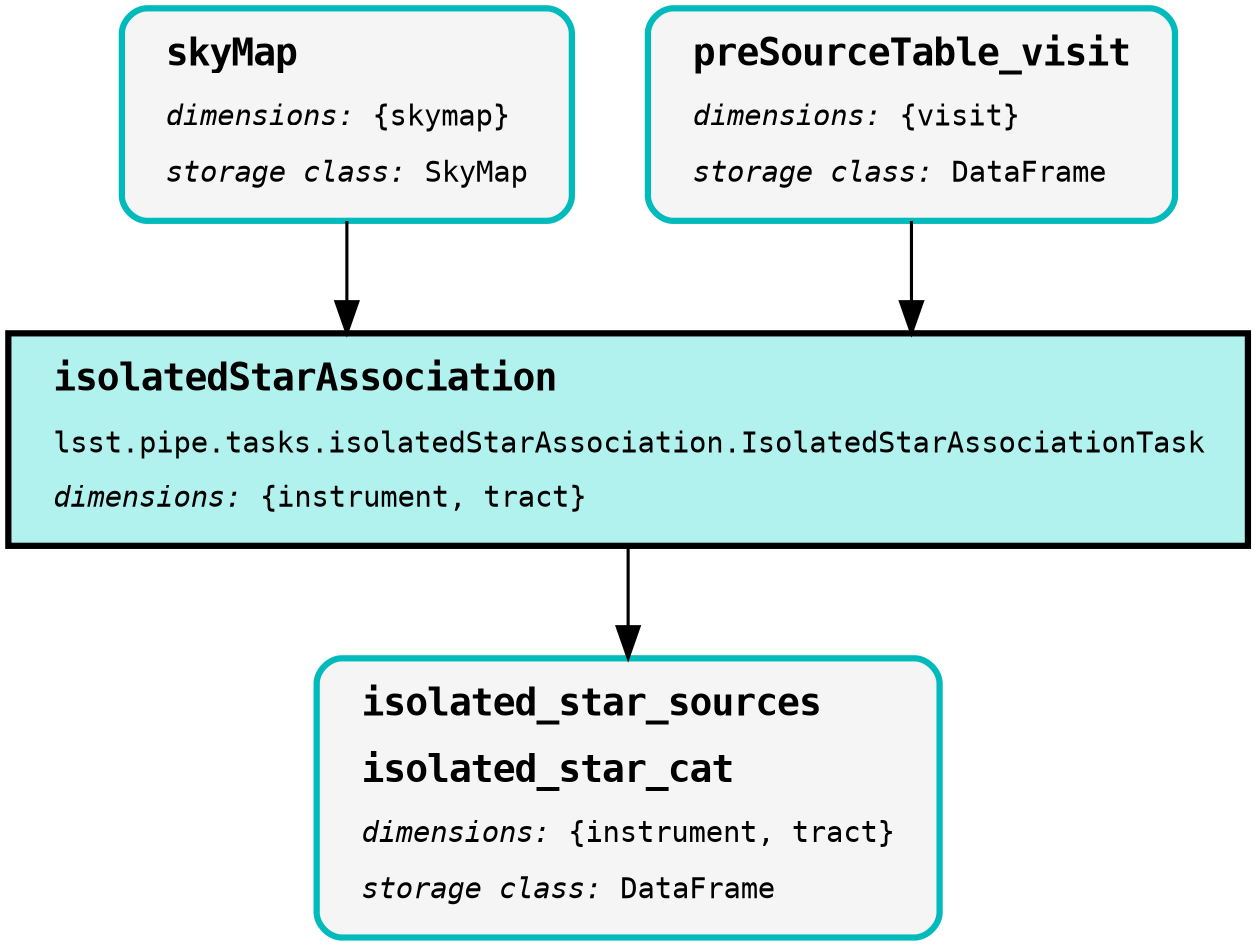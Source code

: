 digraph Pipeline {
graph [splines="ortho", nodesep="0.5", ranksep="0.75"];
node [shape="box", fontname="Monospace", fontsize="14", margin="0.2,0.1", penwidth="3"];
edge [color="black", arrowsize="1.5", penwidth="1.5", pad="10mm"];
"isolatedStarAssociation:2" [style="filled", color="black", fillcolor="#B1F2EF", label=<<TABLE BORDER="0" CELLPADDING="5"><TR><TD ALIGN="LEFT"><B><FONT POINT-SIZE="18">isolatedStarAssociation</FONT></B></TD></TR><TR><TD ALIGN="LEFT">lsst.pipe.tasks.isolatedStarAssociation.IsolatedStarAssociationTask</TD></TR><TR><TD ALIGN="LEFT"><I>dimensions:</I>&nbsp;{instrument, tract}</TD></TR></TABLE>>];
"skyMap:0" [style="rounded,filled,bold", color="#00BABC", fillcolor="#F5F5F5", label=<<TABLE BORDER="0" CELLPADDING="5"><TR><TD ALIGN="LEFT"><B><FONT POINT-SIZE="18">skyMap</FONT></B></TD></TR><TR><TD ALIGN="LEFT"><I>dimensions:</I>&nbsp;{skymap}</TD></TR><TR><TD ALIGN="LEFT"><I>storage class:</I>&nbsp;SkyMap</TD></TR></TABLE>>];
"preSourceTable_visit:0" [style="rounded,filled,bold", color="#00BABC", fillcolor="#F5F5F5", label=<<TABLE BORDER="0" CELLPADDING="5"><TR><TD ALIGN="LEFT"><B><FONT POINT-SIZE="18">preSourceTable_visit</FONT></B></TD></TR><TR><TD ALIGN="LEFT"><I>dimensions:</I>&nbsp;{visit}</TD></TR><TR><TD ALIGN="LEFT"><I>storage class:</I>&nbsp;DataFrame</TD></TR></TABLE>>];
"2e69bcb2:0" [style="rounded,filled,bold", color="#00BABC", fillcolor="#F5F5F5", label=<<TABLE BORDER="0" CELLPADDING="5"><TR><TD ALIGN="LEFT"><B><FONT POINT-SIZE="18">isolated_star_sources</FONT></B></TD></TR><TR><TD ALIGN="LEFT"><B><FONT POINT-SIZE="18">isolated_star_cat</FONT></B></TD></TR><TR><TD ALIGN="LEFT"><I>dimensions:</I>&nbsp;{instrument, tract}</TD></TR><TR><TD ALIGN="LEFT"><I>storage class:</I>&nbsp;DataFrame</TD></TR></TABLE>>];
"isolatedStarAssociation:2" -> "2e69bcb2:0";
"skyMap:0" -> "isolatedStarAssociation:2";
"preSourceTable_visit:0" -> "isolatedStarAssociation:2";
}
